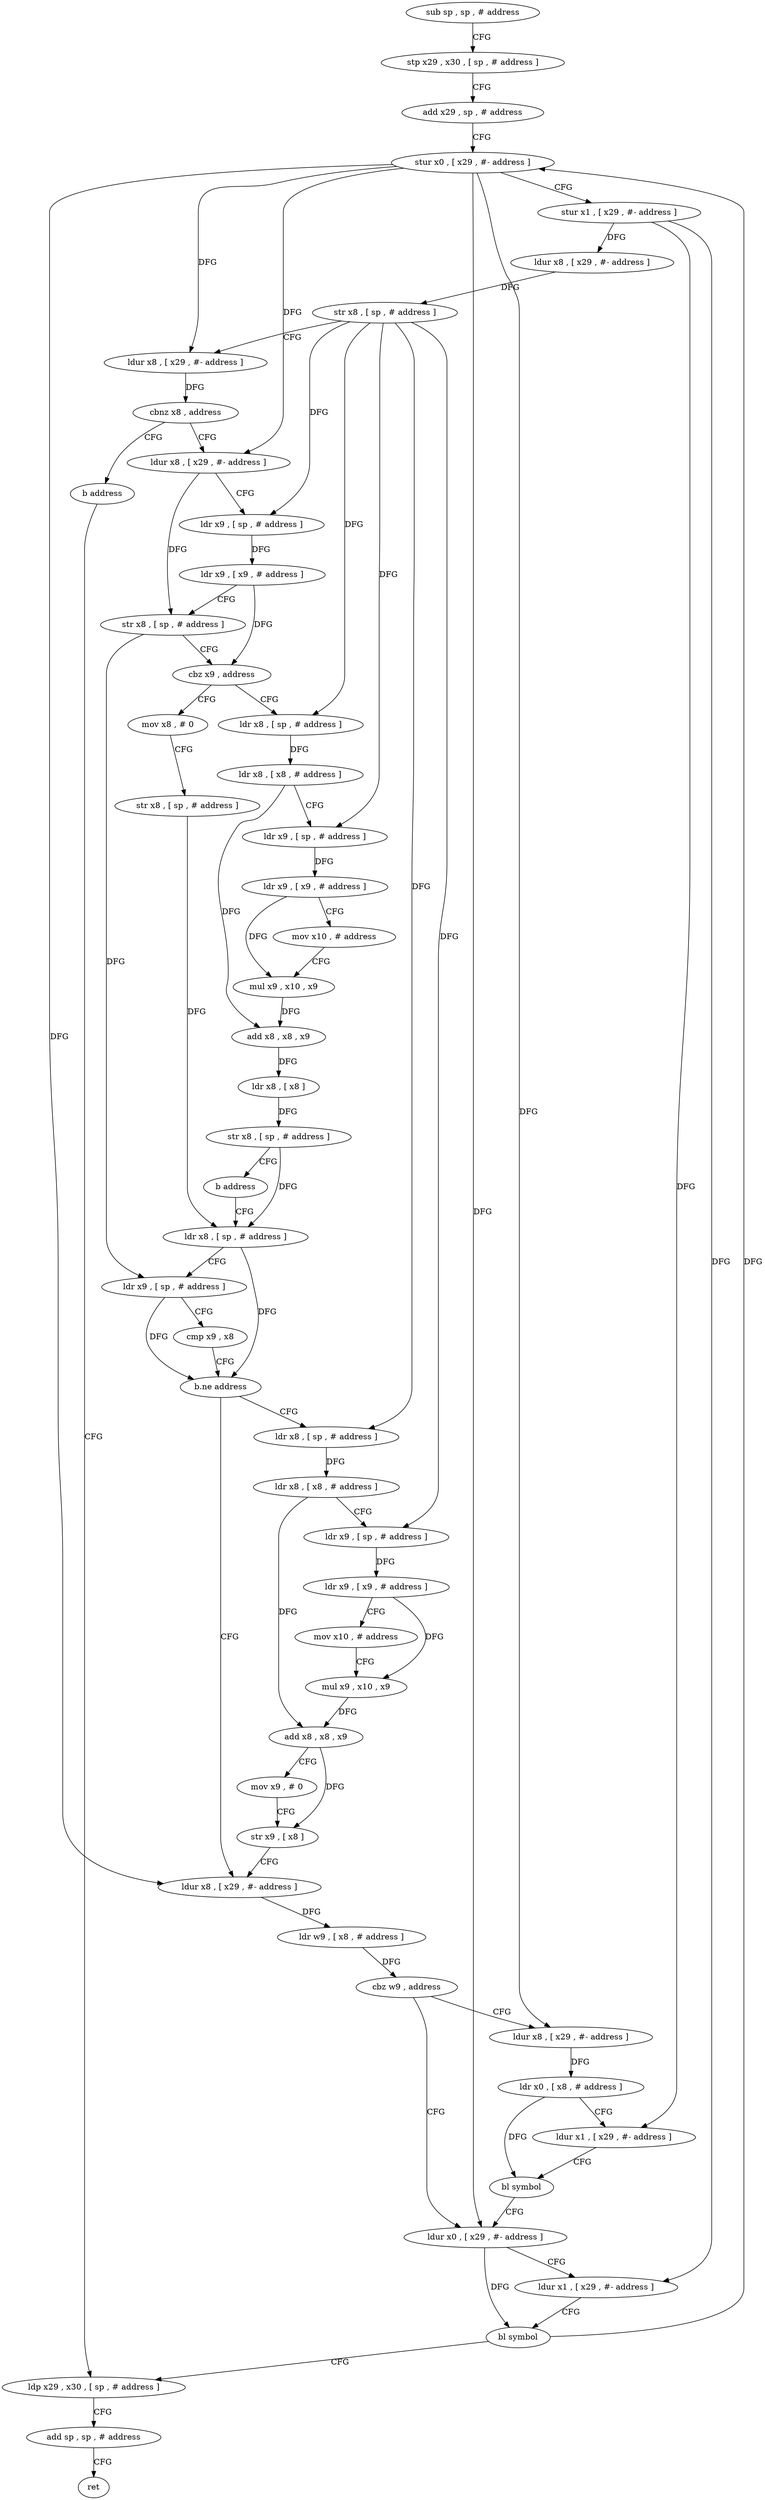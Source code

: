 digraph "func" {
"145244" [label = "sub sp , sp , # address" ]
"145248" [label = "stp x29 , x30 , [ sp , # address ]" ]
"145252" [label = "add x29 , sp , # address" ]
"145256" [label = "stur x0 , [ x29 , #- address ]" ]
"145260" [label = "stur x1 , [ x29 , #- address ]" ]
"145264" [label = "ldur x8 , [ x29 , #- address ]" ]
"145268" [label = "str x8 , [ sp , # address ]" ]
"145272" [label = "ldur x8 , [ x29 , #- address ]" ]
"145276" [label = "cbnz x8 , address" ]
"145284" [label = "ldur x8 , [ x29 , #- address ]" ]
"145280" [label = "b address" ]
"145288" [label = "ldr x9 , [ sp , # address ]" ]
"145292" [label = "ldr x9 , [ x9 , # address ]" ]
"145296" [label = "str x8 , [ sp , # address ]" ]
"145300" [label = "cbz x9 , address" ]
"145344" [label = "mov x8 , # 0" ]
"145304" [label = "ldr x8 , [ sp , # address ]" ]
"145444" [label = "ldp x29 , x30 , [ sp , # address ]" ]
"145348" [label = "str x8 , [ sp , # address ]" ]
"145352" [label = "ldr x8 , [ sp , # address ]" ]
"145308" [label = "ldr x8 , [ x8 , # address ]" ]
"145312" [label = "ldr x9 , [ sp , # address ]" ]
"145316" [label = "ldr x9 , [ x9 , # address ]" ]
"145320" [label = "mov x10 , # address" ]
"145324" [label = "mul x9 , x10 , x9" ]
"145328" [label = "add x8 , x8 , x9" ]
"145332" [label = "ldr x8 , [ x8 ]" ]
"145336" [label = "str x8 , [ sp , # address ]" ]
"145340" [label = "b address" ]
"145448" [label = "add sp , sp , # address" ]
"145452" [label = "ret" ]
"145404" [label = "ldur x8 , [ x29 , #- address ]" ]
"145408" [label = "ldr w9 , [ x8 , # address ]" ]
"145412" [label = "cbz w9 , address" ]
"145432" [label = "ldur x0 , [ x29 , #- address ]" ]
"145416" [label = "ldur x8 , [ x29 , #- address ]" ]
"145368" [label = "ldr x8 , [ sp , # address ]" ]
"145372" [label = "ldr x8 , [ x8 , # address ]" ]
"145376" [label = "ldr x9 , [ sp , # address ]" ]
"145380" [label = "ldr x9 , [ x9 , # address ]" ]
"145384" [label = "mov x10 , # address" ]
"145388" [label = "mul x9 , x10 , x9" ]
"145392" [label = "add x8 , x8 , x9" ]
"145396" [label = "mov x9 , # 0" ]
"145400" [label = "str x9 , [ x8 ]" ]
"145356" [label = "ldr x9 , [ sp , # address ]" ]
"145360" [label = "cmp x9 , x8" ]
"145364" [label = "b.ne address" ]
"145436" [label = "ldur x1 , [ x29 , #- address ]" ]
"145440" [label = "bl symbol" ]
"145420" [label = "ldr x0 , [ x8 , # address ]" ]
"145424" [label = "ldur x1 , [ x29 , #- address ]" ]
"145428" [label = "bl symbol" ]
"145244" -> "145248" [ label = "CFG" ]
"145248" -> "145252" [ label = "CFG" ]
"145252" -> "145256" [ label = "CFG" ]
"145256" -> "145260" [ label = "CFG" ]
"145256" -> "145272" [ label = "DFG" ]
"145256" -> "145284" [ label = "DFG" ]
"145256" -> "145404" [ label = "DFG" ]
"145256" -> "145432" [ label = "DFG" ]
"145256" -> "145416" [ label = "DFG" ]
"145260" -> "145264" [ label = "DFG" ]
"145260" -> "145436" [ label = "DFG" ]
"145260" -> "145424" [ label = "DFG" ]
"145264" -> "145268" [ label = "DFG" ]
"145268" -> "145272" [ label = "CFG" ]
"145268" -> "145288" [ label = "DFG" ]
"145268" -> "145304" [ label = "DFG" ]
"145268" -> "145312" [ label = "DFG" ]
"145268" -> "145368" [ label = "DFG" ]
"145268" -> "145376" [ label = "DFG" ]
"145272" -> "145276" [ label = "DFG" ]
"145276" -> "145284" [ label = "CFG" ]
"145276" -> "145280" [ label = "CFG" ]
"145284" -> "145288" [ label = "CFG" ]
"145284" -> "145296" [ label = "DFG" ]
"145280" -> "145444" [ label = "CFG" ]
"145288" -> "145292" [ label = "DFG" ]
"145292" -> "145296" [ label = "CFG" ]
"145292" -> "145300" [ label = "DFG" ]
"145296" -> "145300" [ label = "CFG" ]
"145296" -> "145356" [ label = "DFG" ]
"145300" -> "145344" [ label = "CFG" ]
"145300" -> "145304" [ label = "CFG" ]
"145344" -> "145348" [ label = "CFG" ]
"145304" -> "145308" [ label = "DFG" ]
"145444" -> "145448" [ label = "CFG" ]
"145348" -> "145352" [ label = "DFG" ]
"145352" -> "145356" [ label = "CFG" ]
"145352" -> "145364" [ label = "DFG" ]
"145308" -> "145312" [ label = "CFG" ]
"145308" -> "145328" [ label = "DFG" ]
"145312" -> "145316" [ label = "DFG" ]
"145316" -> "145320" [ label = "CFG" ]
"145316" -> "145324" [ label = "DFG" ]
"145320" -> "145324" [ label = "CFG" ]
"145324" -> "145328" [ label = "DFG" ]
"145328" -> "145332" [ label = "DFG" ]
"145332" -> "145336" [ label = "DFG" ]
"145336" -> "145340" [ label = "CFG" ]
"145336" -> "145352" [ label = "DFG" ]
"145340" -> "145352" [ label = "CFG" ]
"145448" -> "145452" [ label = "CFG" ]
"145404" -> "145408" [ label = "DFG" ]
"145408" -> "145412" [ label = "DFG" ]
"145412" -> "145432" [ label = "CFG" ]
"145412" -> "145416" [ label = "CFG" ]
"145432" -> "145436" [ label = "CFG" ]
"145432" -> "145440" [ label = "DFG" ]
"145416" -> "145420" [ label = "DFG" ]
"145368" -> "145372" [ label = "DFG" ]
"145372" -> "145376" [ label = "CFG" ]
"145372" -> "145392" [ label = "DFG" ]
"145376" -> "145380" [ label = "DFG" ]
"145380" -> "145384" [ label = "CFG" ]
"145380" -> "145388" [ label = "DFG" ]
"145384" -> "145388" [ label = "CFG" ]
"145388" -> "145392" [ label = "DFG" ]
"145392" -> "145396" [ label = "CFG" ]
"145392" -> "145400" [ label = "DFG" ]
"145396" -> "145400" [ label = "CFG" ]
"145400" -> "145404" [ label = "CFG" ]
"145356" -> "145360" [ label = "CFG" ]
"145356" -> "145364" [ label = "DFG" ]
"145360" -> "145364" [ label = "CFG" ]
"145364" -> "145404" [ label = "CFG" ]
"145364" -> "145368" [ label = "CFG" ]
"145436" -> "145440" [ label = "CFG" ]
"145440" -> "145444" [ label = "CFG" ]
"145440" -> "145256" [ label = "DFG" ]
"145420" -> "145424" [ label = "CFG" ]
"145420" -> "145428" [ label = "DFG" ]
"145424" -> "145428" [ label = "CFG" ]
"145428" -> "145432" [ label = "CFG" ]
}
